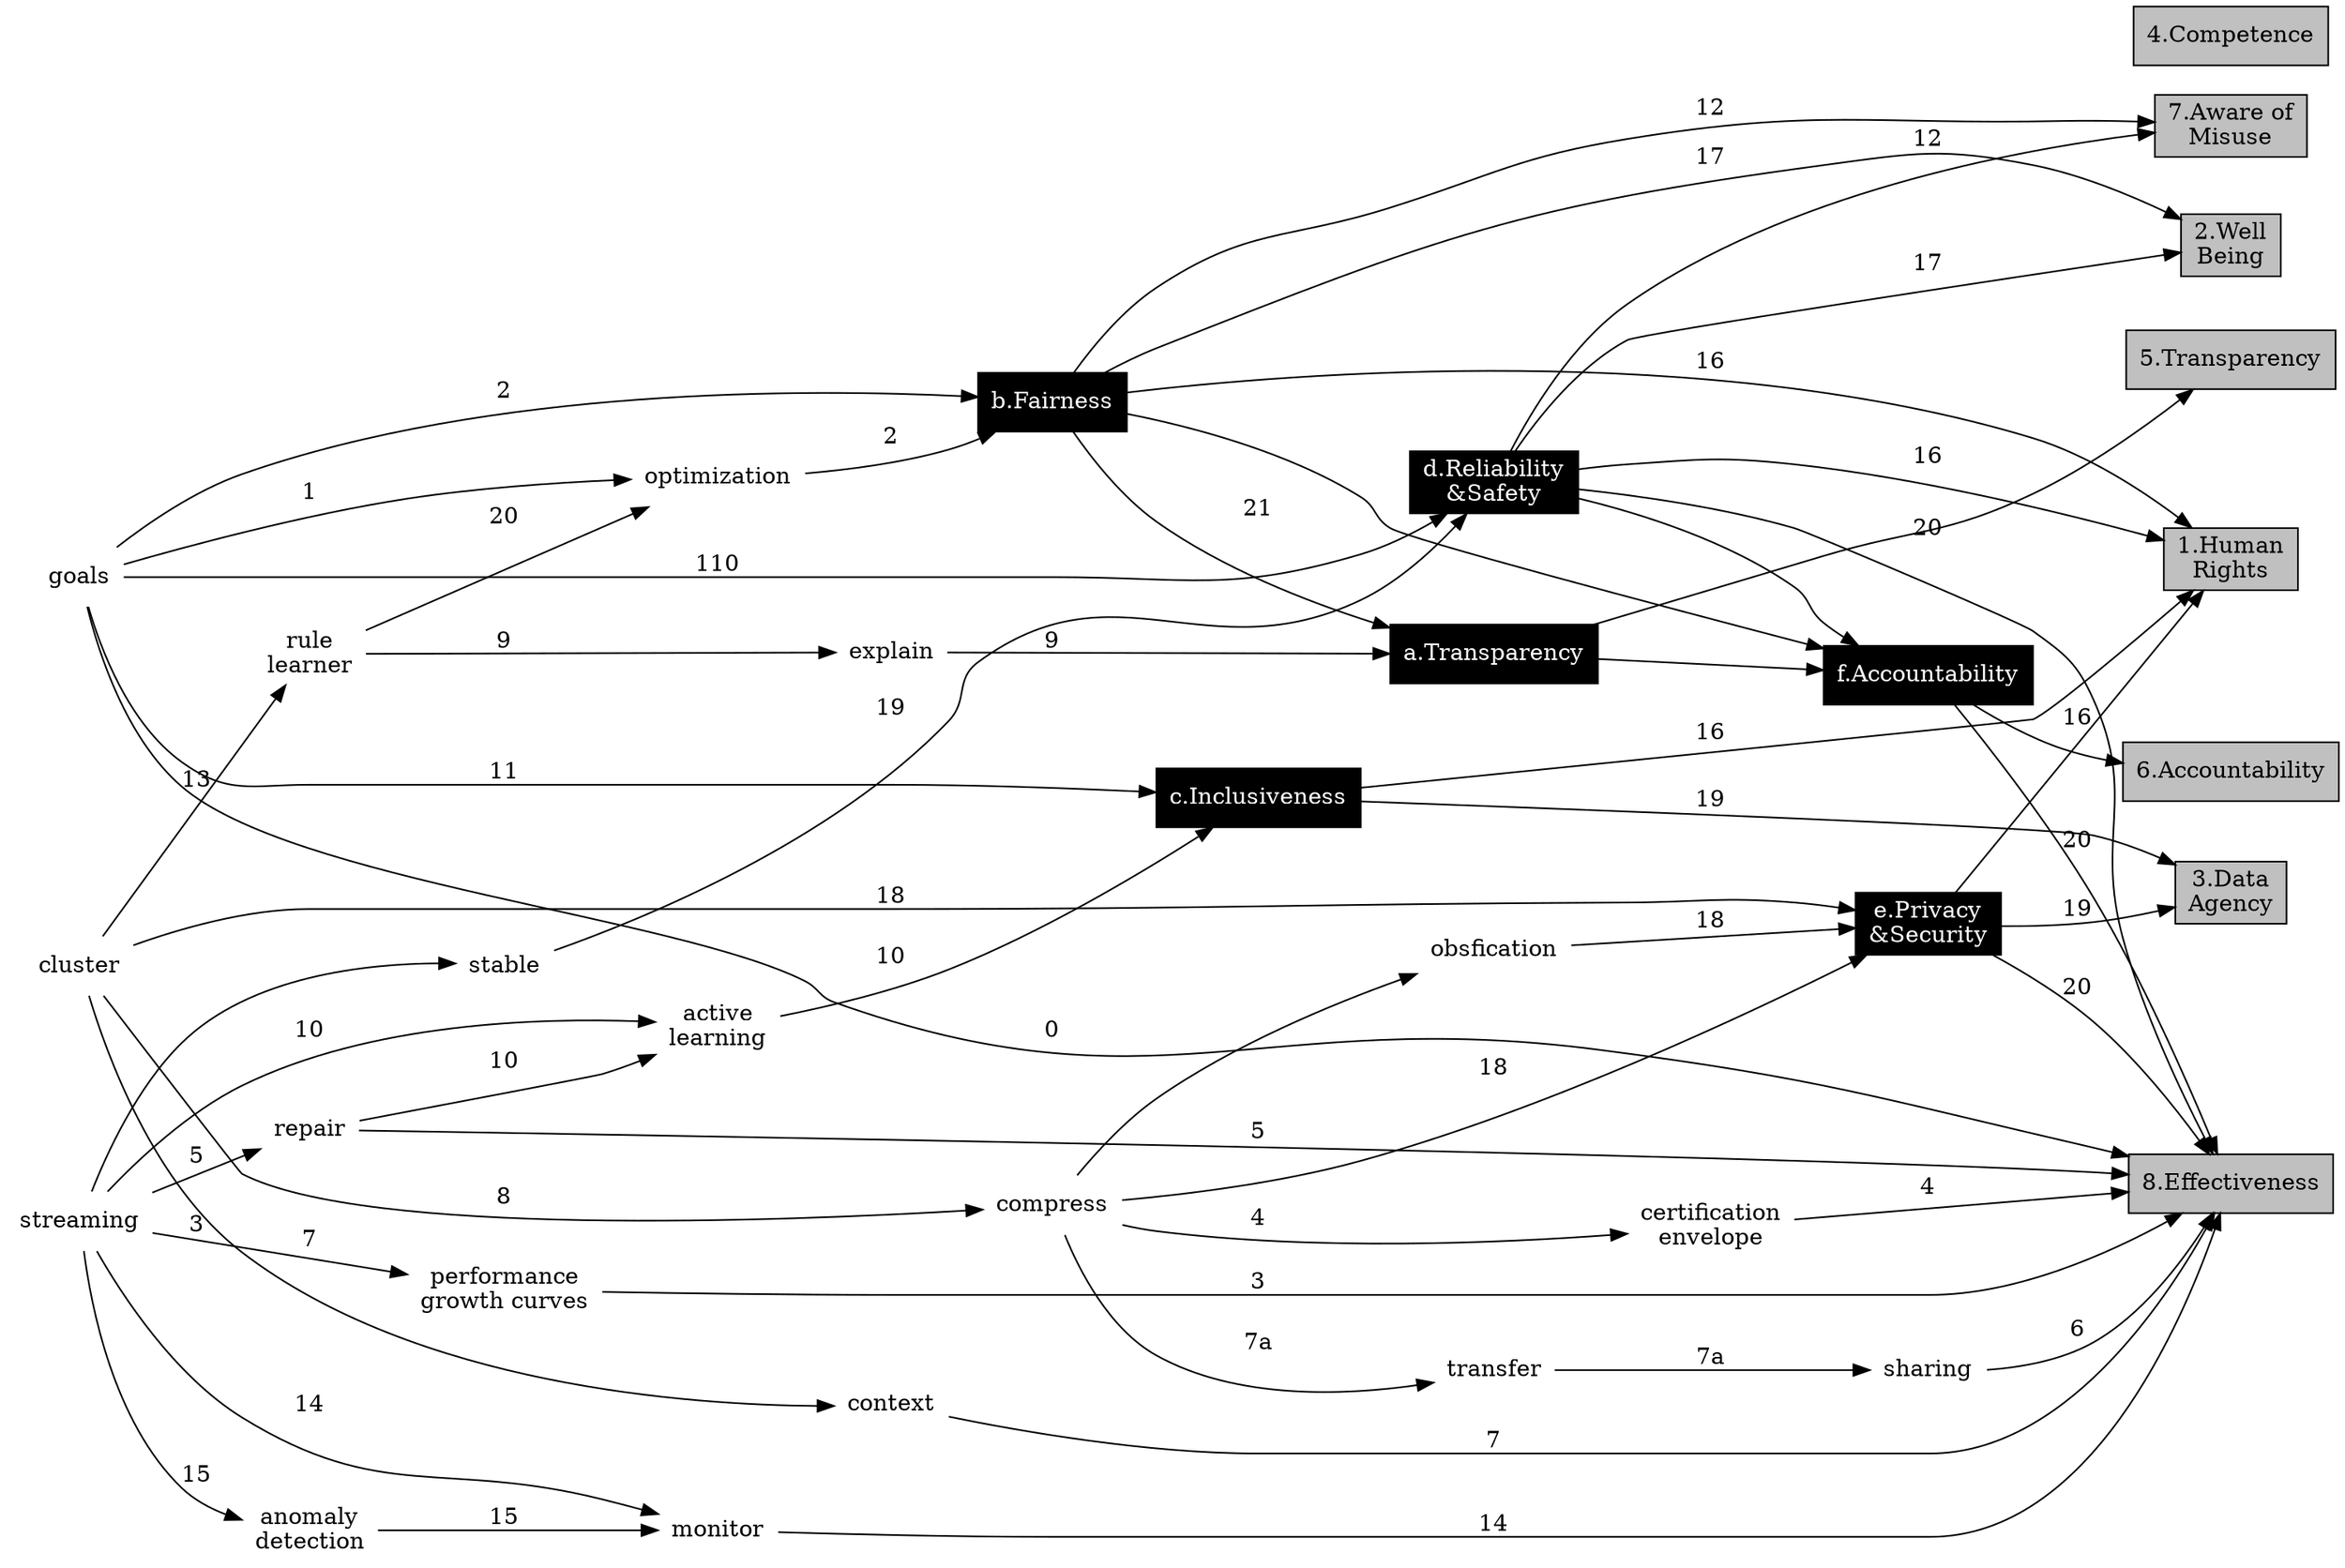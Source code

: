 digraph {
 rankdir=LR
{rank=same; trans1; count1; effect; rite; data; nomiuse;well}

/*

The following diagram shows one way to map the Microsoft principles (the black shaded nodes marked
a,b,c,d,e,f)
into the IEEE principles (the gray sharded nodes marked 1,2,3,4,5,6,7,8):


- _Compentence_ is all itself  since the IEEE definition of that principle seems to be more
about the developer than the design patterns and algorithms which are being developed. 
- There are two terms with similar meanings mentioned by
IEEE and Microsfot: _accountability_ and _transparency_.  For simplicity sake, we just link them too each other.


This mapping  is hardly definitive since many of these concepts are being rapidly evolved.
One way to assist in the evolution of these concepts is to define them use discrete maths; i.e. using data structures
and algorithms-- which is the point of the rest of this chapter. 

## Desgin Details

The principles supported bythis design are shown on one side the above diagram.
The other sode of that daigram shows the modules and algorthms needed to support that design.
Before exploring those modules and algorithms, we stress three points:

- Most of the concepts in this diagram is not mentioned in a standard machine learning or AI text.
  That is, ethical-aligned design raises many issues that extend our thinking far away from traditional approaches.
- While this diagram looks complex, t reallly isn't. Much of  its complexity is in the mapping between
  the IEEE and Microsoft principles. Apart from that, a few modules are enough to support most of this
  ethically-aligned design. This chapters describes those modules, in broad strokes. Our sample source
  code offers much more details on thise modules.
- The aim of the following is to get software engineers
   thinking about how to better design their systems.  
   So while the following is **one** way, it is by not means  **the only** way, to design
  for ethical AI.  
We hope that the reader's 
reaction to the this design  would be: "Hey! there's a better way to
do this!" or "This code does not handle ABC so I propose DEF".

### Core Concepts

Three core concepts in that design are goals, clustering and streaming.

*/
goals  [shape=none]
goals -> opt [label=1]
/*

#### Goals 

Project managers can make a very large number of decsions about a
project. Different kinds of projects have different definitoons
of what is "best". For example:

-  For safety critical applications, the goal
is ultra-relibaility. For such systems, it is reasonable
to spend much effort to fund most errors in a system. 
- For other kinds of applications (e.g. rushing out a new software game so
this organization can secure the cash flow needed for next month's salaries) 
it it is reasonable to skip over low-priority bugs, just to ship the product sooner.

The point here is that we cannot talk about a system's safety and realibaility, unless 
we know its goals. Without those goals, we cannot define 
what "unsafe conditions" mean, nor do we know 
what 
services must always be reliabled offered.
Hemce we say:


    goals -> reliability&safety

*/ 
    goals -> safe [label=110] 

/*
Many learning systems have goals hardwired into them (e.g. reduce mean-squared error or reduce entropy).
This means that those learning systems built their models to satisfy goal1, even though the generated
models may be assessed via some other goal2. For example, many learners were developed and debugged
while building models that maximize the goal of accuracy, which we can define as follows:

- Suppose a test data set contains mixture of things we want to find ($$X$$) and other things ($$\neg X$$).
- Suppose some learner looks at that data to guess  that some things are $$X$$ and some are not.
- This leads to the following matrix:

|notX| X  | &lt-- classified as
|---|-------|-------------------
| A |  C    | notX
| B |  D    | X

_Accuracy_ is all the correct gueses; i.e. $$\mathit{accuracy}=\frac{A+B}(A+B+C+D}$$. 
Other goals of interest might be _recall_ which is how of the target things did we find
(so $$\mathit{recall}=\frac{D}{B+D}$$) or _false alarms_ which is how often
the learner shows us something we do not care about
(so $$\mathit{false alarm}=\frac{C}{A+C}$$.)

A
strange thing about accuracy is that a model can be highly accurate, while still missing most
of the things we want to find. Consider, for example, a set 1000 software projects of which 100
are significantly challenged (where "challeged"  might mean things like these projects
always deliver late or that these projects have a hard time retaining staff). Suppose the results
from testing that model were as follows:

|notX| X   | &lt-- classified as
|----|-----|-------------------
| A=90 |  C=10 | notX
| B=0  |  D=0  |X

See the problem? This learner is 90\% accurate by only a 10% recall for the things we want to find.
It turns out that accuracy is not very accurate when the target class is relatively rare (in this case,
10\%). But if we change to other  XXX




a regresion model might try to learn
equations that reduce the difference between their predictions and the actual values seen in  training
data set.

*/
goals -> inc [label=11] 
goals -> comp [label=0] 
{goals;opt;} -> fair [label=2]


stream -> stable
{rank=same; cluster; goals; stream;}
{trans; fair; safe;} -> count
fair -> trans [label=21]
{safe;priv; count;} -> comp [label=20]
{inc; priv; } -> data [label=19]
alearn [label="active\nlearning" shape=none]
opt  [label=optimization shape=none]
stream  [label=streaming shape=none]
growth  [label="performance\ngrowth curves" shape=none]
compress  [label="compress" shape=none]
env  [label="certification\nenvelope" shape=none]
repair  [label="repair" shape=none]
sharing  [shape=none]
transfer  [shape=none]
cluster  [shape=none]
context  [shape=none]
explain  [shape=none]
monitor  [shape=none]
stable  [shape=none]
obs [label=obsfication shape=none]
anomaly  [label="anomaly\ndetection"shape=none]
fftree  [shape=none label="rule\nlearner"] 

fftree  -> opt [label=20] 
stable -> safe [label=19]
{cluster; compress -> obs;} -> priv [label=18]
{safe; fair;} -> well [label=17]
{safe; fair; priv; inc; } -> rite [label=16]
stream -> anomaly -> monitor [label=15]
stream -> monitor -> comp [label=14]

cluster -> { fftree;} [label=13]
{safe; fair;} -> nomiuse [label=12]
{stream; repair;} -> alearn -> inc [label=10]

{fftree;  } -> explain  -> {trans;} [label=9]
cluster -> compress [label=8]
cluster -> context -> comp [label=7]
sharing -> comp [label=6]

compress -> transfer -> sharing [label="7a"]
stream -> repair -> comp [label=5]
compress -> env -> comp [label=4]
stream -> growth -> comp [label=3]
trans [label="a.Transparency" shape=box style=filled fontcolor=white fillcolor=black]
fair [label="b.Fairness" shape=box style=filled fontcolor=white fillcolor=black]
inc [label="c.Inclusiveness" shape=box style=filled fontcolor=white fillcolor=black]
safe [label="d.Reliability\n&Safety" shape=box style=filled fontcolor=white fillcolor=black]
priv [label="e.Privacy\n&Security" shape=box style=filled fontcolor=white fillcolor=black]
count [label="f.Accountability" shape=box style=filled fontcolor=white fillcolor=black]

rite [label="1.Human\nRights" shape=box style=filled fillcolor=gray]
well [label="2.Well\nBeing" shape=box style=filled fillcolor=gray]
data [label="3.Data\nAgency" shape=box style=filled fillcolor=gray]
effect [label="4.Competence" shape=box style=filled fillcolor=gray]
trans1 [label="5.Transparency" shape=box style=filled fillcolor=gray]
count1 [label="6.Accountability" shape=box style=filled fillcolor=gray]
nomiuse [label="7.Aware of\nMisuse" shape=box style=filled fillcolor=gray]
comp [label="8.Effectiveness" shape=box style=filled fillcolor=gray]


trans-> trans1 
count -> count1 

}

